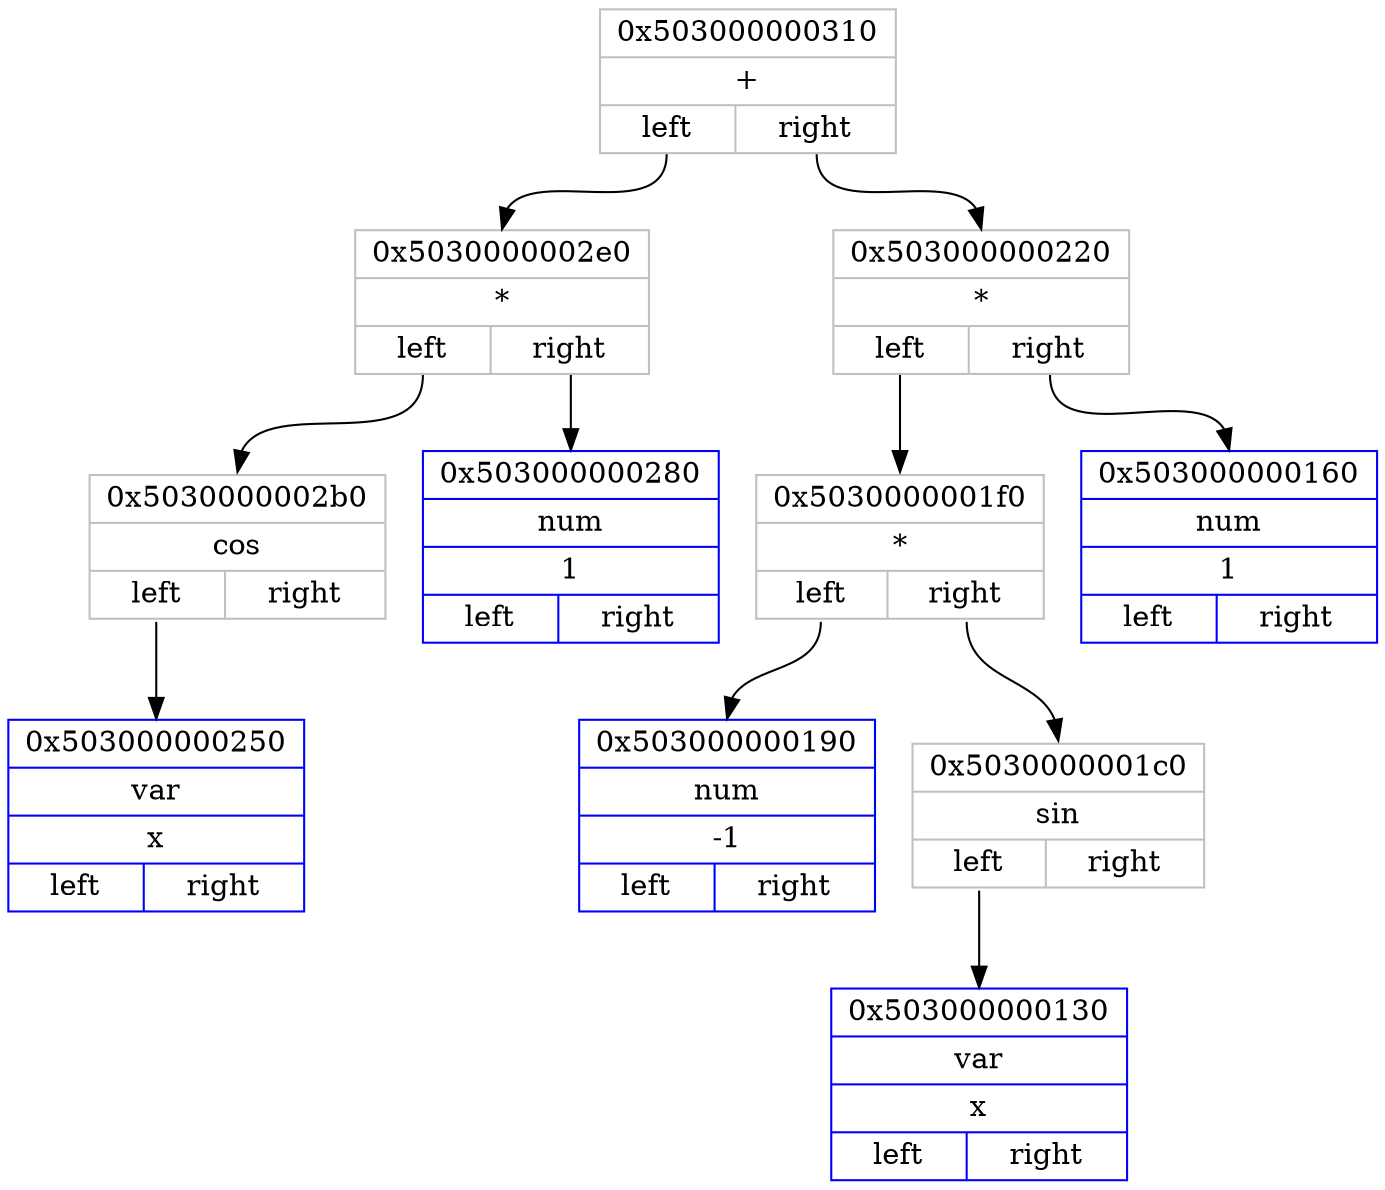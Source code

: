 digraph
{ 
rankdir=HR;

node0x503000000310 [ shape=record, color = grey rank = 1, label= "{ 0x503000000310 | + |         {<n0x503000000310_l> left | <n0x503000000310_r> right}} " ];
node0x5030000002e0 [ shape=record, color = grey rank = 2, label= "{ 0x5030000002e0 | * |         {<n0x5030000002e0_l> left | <n0x5030000002e0_r> right}} " ];
node0x5030000002b0 [ shape=record, color = grey rank = 3, label= "{ 0x5030000002b0 | cos |         {<n0x5030000002b0_l> left | <n0x5030000002b0_r> right}} " ];
node0x503000000250 [ shape=record, color = blue rank = 4, label= "{ 0x503000000250 | var | x |         {<n0x503000000250_l> left | <n0x503000000250_r> right}} " ];
node0x5030000002b0:<n0x5030000002b0_l>:s -> node0x503000000250:n [ color = black; ]
node0x5030000002e0:<n0x5030000002e0_l>:s -> node0x5030000002b0:n [ color = black; ]
node0x503000000280 [ shape=record, color = blue rank = 4, label= "{ 0x503000000280 | num | 1 |         {<n0x503000000280_l> left | <n0x503000000280_r> right}} " ];
node0x5030000002e0:<n0x5030000002e0_r>:s -> node0x503000000280:n [ color = black; ]
node0x503000000310:<n0x503000000310_l>:s -> node0x5030000002e0:n [ color = black; ]
node0x503000000220 [ shape=record, color = grey rank = 3, label= "{ 0x503000000220 | * |         {<n0x503000000220_l> left | <n0x503000000220_r> right}} " ];
node0x5030000001f0 [ shape=record, color = grey rank = 4, label= "{ 0x5030000001f0 | * |         {<n0x5030000001f0_l> left | <n0x5030000001f0_r> right}} " ];
node0x503000000190 [ shape=record, color = blue rank = 5, label= "{ 0x503000000190 | num | -1 |         {<n0x503000000190_l> left | <n0x503000000190_r> right}} " ];
node0x5030000001f0:<n0x5030000001f0_l>:s -> node0x503000000190:n [ color = black; ]
node0x5030000001c0 [ shape=record, color = grey rank = 6, label= "{ 0x5030000001c0 | sin |         {<n0x5030000001c0_l> left | <n0x5030000001c0_r> right}} " ];
node0x503000000130 [ shape=record, color = blue rank = 7, label= "{ 0x503000000130 | var | x |         {<n0x503000000130_l> left | <n0x503000000130_r> right}} " ];
node0x5030000001c0:<n0x5030000001c0_l>:s -> node0x503000000130:n [ color = black; ]
node0x5030000001f0:<n0x5030000001f0_r>:s -> node0x5030000001c0:n [ color = black; ]
node0x503000000220:<n0x503000000220_l>:s -> node0x5030000001f0:n [ color = black; ]
node0x503000000160 [ shape=record, color = blue rank = 5, label= "{ 0x503000000160 | num | 1 |         {<n0x503000000160_l> left | <n0x503000000160_r> right}} " ];
node0x503000000220:<n0x503000000220_r>:s -> node0x503000000160:n [ color = black; ]
node0x503000000310:<n0x503000000310_r>:s -> node0x503000000220:n [ color = black; ]
}
